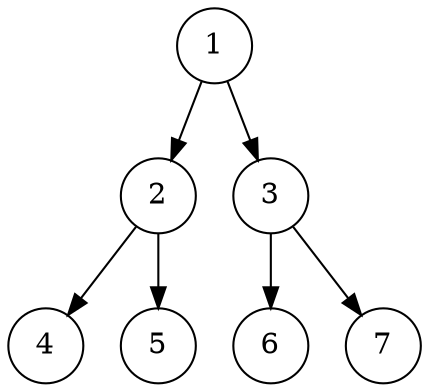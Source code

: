 digraph Tree {
node [shape=circle];
"1" -> "2";
"2" -> "4";
"2" -> "5";
"1" -> "3";
"3" -> "6";
"3" -> "7";
}
